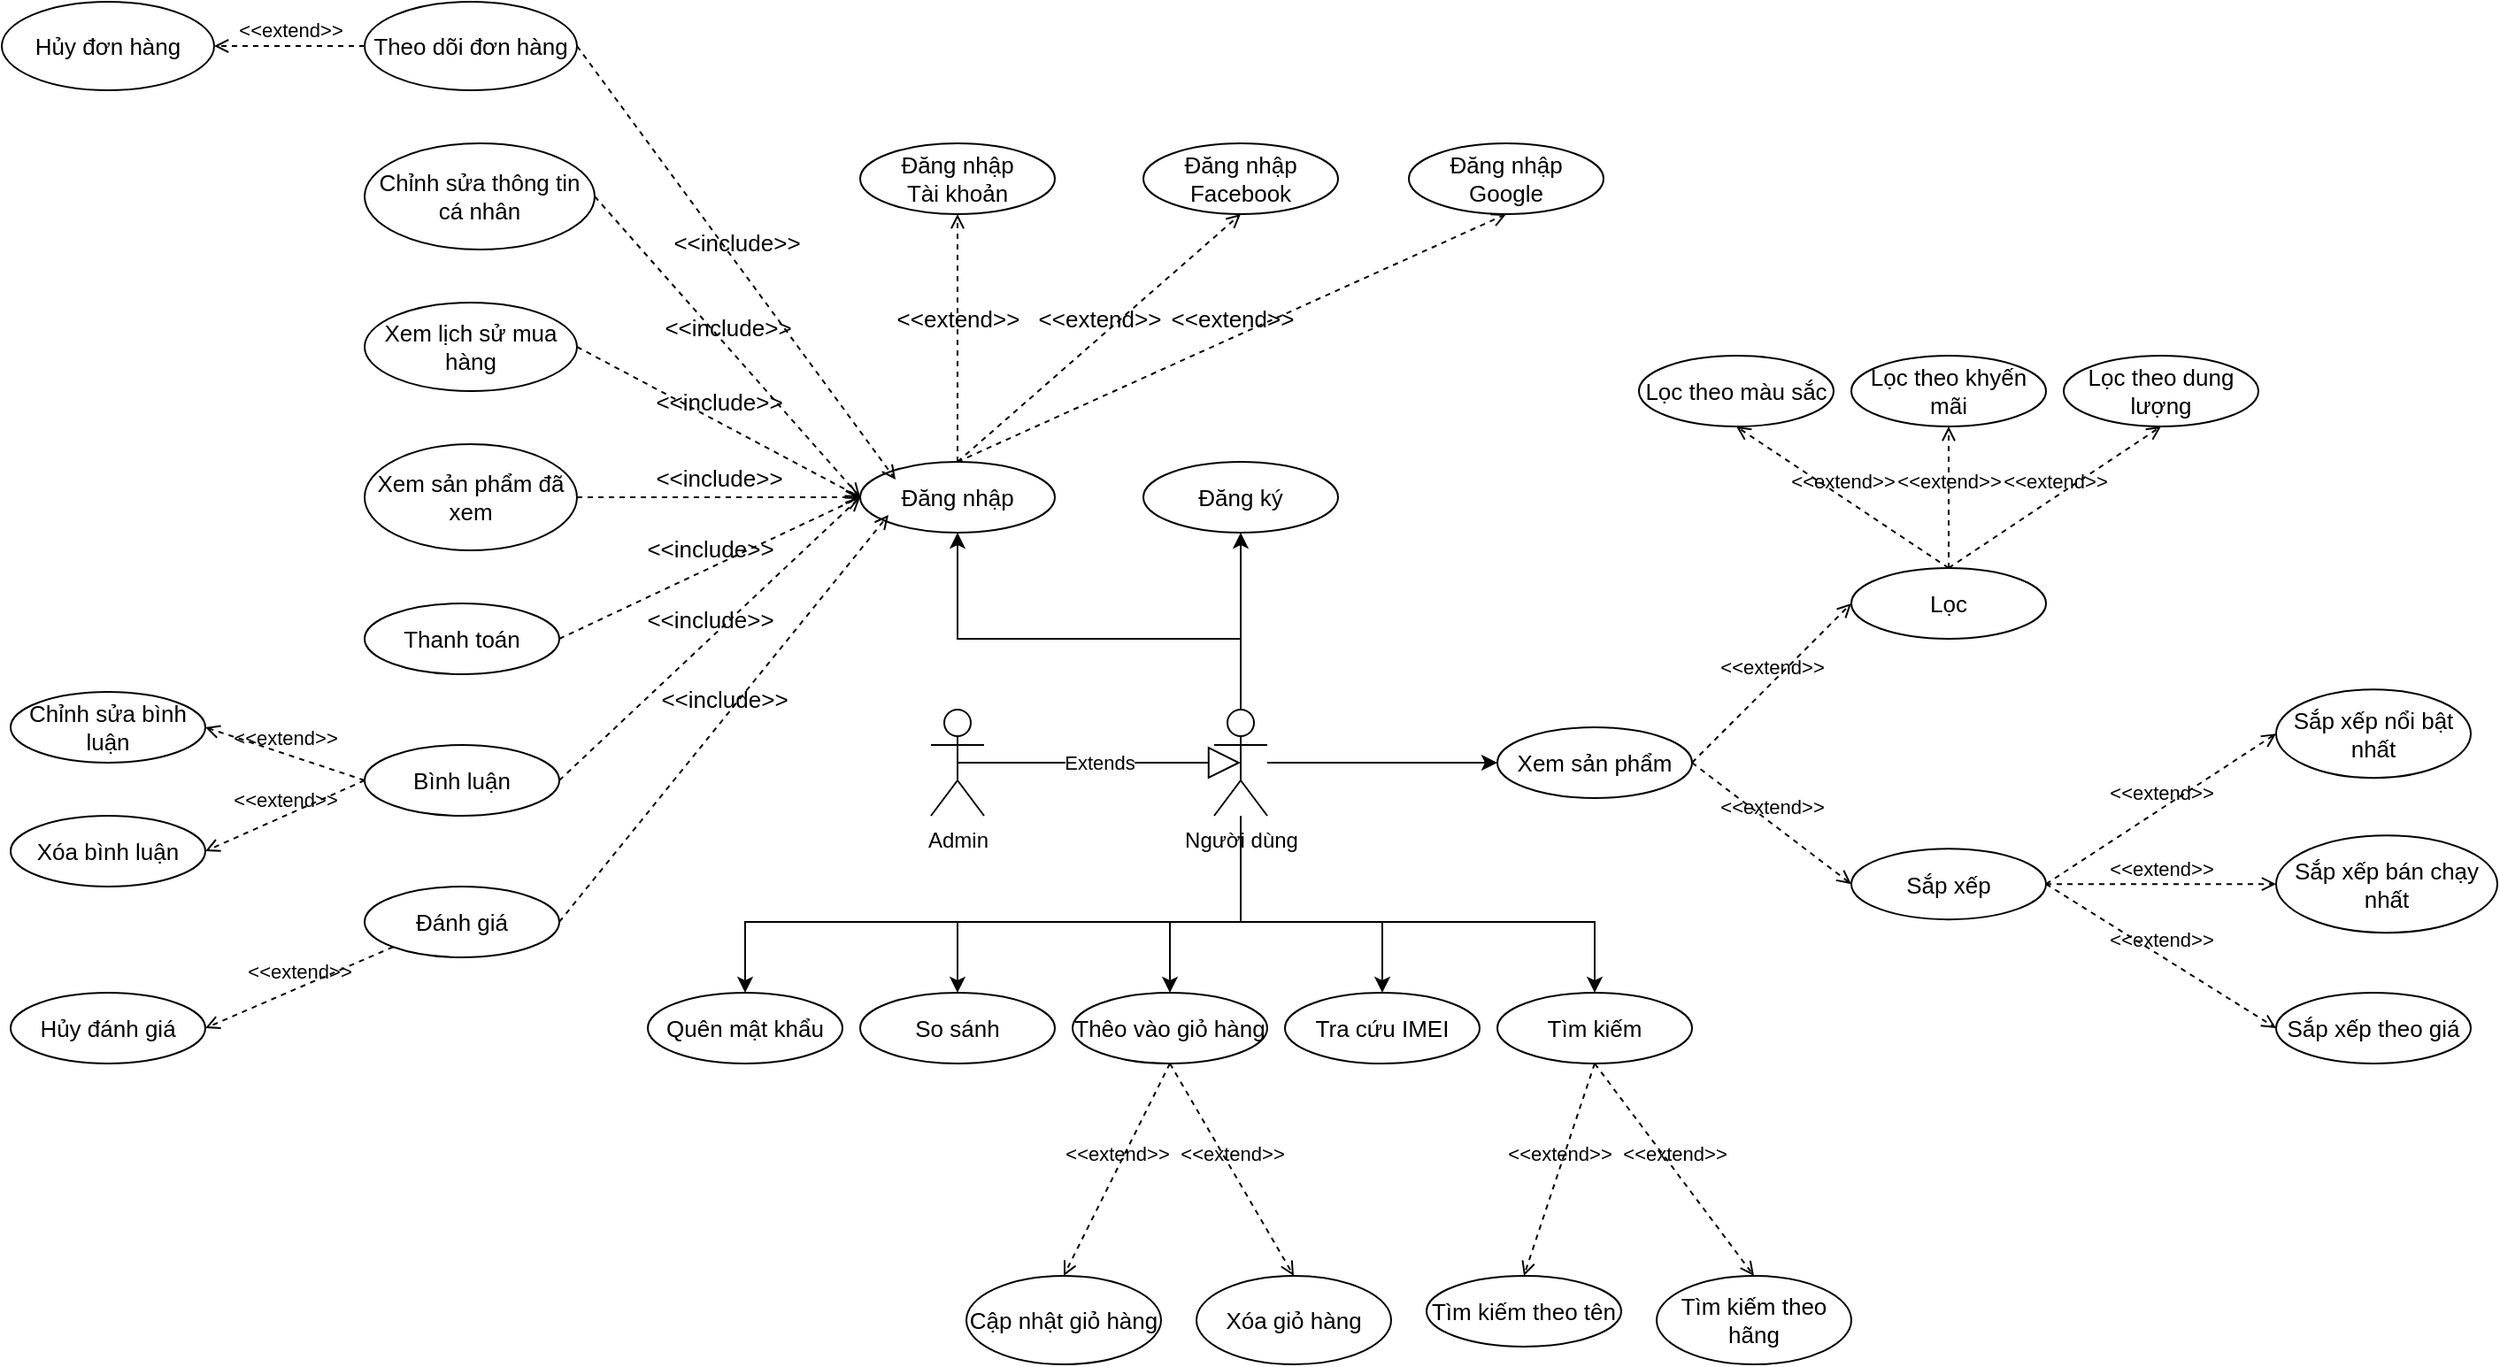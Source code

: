 <mxfile version="14.5.1" type="device"><diagram id="bqjBC44JYq5-XLAw16za" name="Page-1"><mxGraphModel dx="1703" dy="501" grid="1" gridSize="10" guides="1" tooltips="1" connect="1" arrows="1" fold="1" page="1" pageScale="1" pageWidth="850" pageHeight="1100" math="0" shadow="0"><root><mxCell id="0"/><mxCell id="1" parent="0"/><mxCell id="60ecFbBUlzreuD89ERRn-10" value="Đăng nhập" style="ellipse;whiteSpace=wrap;html=1;fontSize=13;" parent="1" vertex="1"><mxGeometry x="400" y="380" width="110" height="40" as="geometry"/></mxCell><mxCell id="60ecFbBUlzreuD89ERRn-11" value="Thanh toán" style="ellipse;whiteSpace=wrap;html=1;fontSize=13;" parent="1" vertex="1"><mxGeometry x="120" y="460" width="110" height="40" as="geometry"/></mxCell><mxCell id="60ecFbBUlzreuD89ERRn-12" value="Bình luận" style="ellipse;whiteSpace=wrap;html=1;fontSize=13;" parent="1" vertex="1"><mxGeometry x="120" y="540" width="110" height="40" as="geometry"/></mxCell><mxCell id="60ecFbBUlzreuD89ERRn-13" value="Đánh giá" style="ellipse;whiteSpace=wrap;html=1;fontSize=13;" parent="1" vertex="1"><mxGeometry x="120" y="620" width="110" height="40" as="geometry"/></mxCell><mxCell id="60ecFbBUlzreuD89ERRn-15" value="Chỉnh sửa thông tin cá nhân" style="ellipse;whiteSpace=wrap;html=1;fontSize=13;" parent="1" vertex="1"><mxGeometry x="120" y="200" width="130" height="60" as="geometry"/></mxCell><mxCell id="60ecFbBUlzreuD89ERRn-16" value="Xem lịch sử mua hàng" style="ellipse;whiteSpace=wrap;html=1;fontSize=13;" parent="1" vertex="1"><mxGeometry x="120" y="290" width="120" height="50" as="geometry"/></mxCell><mxCell id="60ecFbBUlzreuD89ERRn-17" value="Xem sản phẩm đã xem" style="ellipse;whiteSpace=wrap;html=1;fontSize=13;" parent="1" vertex="1"><mxGeometry x="120" y="370" width="120" height="60" as="geometry"/></mxCell><mxCell id="60ecFbBUlzreuD89ERRn-18" value="Quên mật khẩu" style="ellipse;whiteSpace=wrap;html=1;fontSize=13;" parent="1" vertex="1"><mxGeometry x="280" y="680" width="110" height="40" as="geometry"/></mxCell><mxCell id="60ecFbBUlzreuD89ERRn-19" value="Xem sản phẩm" style="ellipse;whiteSpace=wrap;html=1;fontSize=13;" parent="1" vertex="1"><mxGeometry x="760" y="530" width="110" height="40" as="geometry"/></mxCell><mxCell id="60ecFbBUlzreuD89ERRn-20" value="Thêo vào giỏ hàng" style="ellipse;whiteSpace=wrap;html=1;fontSize=13;" parent="1" vertex="1"><mxGeometry x="520" y="680" width="110" height="40" as="geometry"/></mxCell><mxCell id="60ecFbBUlzreuD89ERRn-21" value="Tìm kiếm" style="ellipse;whiteSpace=wrap;html=1;fontSize=13;" parent="1" vertex="1"><mxGeometry x="760" y="680" width="110" height="40" as="geometry"/></mxCell><mxCell id="60ecFbBUlzreuD89ERRn-23" value="Tìm kiếm theo tên" style="ellipse;whiteSpace=wrap;html=1;fontSize=13;" parent="1" vertex="1"><mxGeometry x="720" y="840" width="110" height="40" as="geometry"/></mxCell><mxCell id="60ecFbBUlzreuD89ERRn-24" value="Tìm kiếm theo hãng" style="ellipse;whiteSpace=wrap;html=1;fontSize=13;" parent="1" vertex="1"><mxGeometry x="850" y="840" width="110" height="50" as="geometry"/></mxCell><mxCell id="60ecFbBUlzreuD89ERRn-26" value="So sánh" style="ellipse;whiteSpace=wrap;html=1;fontSize=13;" parent="1" vertex="1"><mxGeometry x="400" y="680" width="110" height="40" as="geometry"/></mxCell><mxCell id="60ecFbBUlzreuD89ERRn-31" value="Đăng ký" style="ellipse;whiteSpace=wrap;html=1;fontSize=13;" parent="1" vertex="1"><mxGeometry x="560" y="380" width="110" height="40" as="geometry"/></mxCell><mxCell id="60ecFbBUlzreuD89ERRn-36" value="&amp;lt;&amp;lt;include&amp;gt;&amp;gt;" style="html=1;verticalAlign=bottom;labelBackgroundColor=none;endArrow=open;endFill=0;dashed=1;fontSize=13;exitX=1;exitY=0.5;exitDx=0;exitDy=0;entryX=0;entryY=0.5;entryDx=0;entryDy=0;" parent="1" source="60ecFbBUlzreuD89ERRn-15" target="60ecFbBUlzreuD89ERRn-10" edge="1"><mxGeometry width="160" relative="1" as="geometry"><mxPoint x="420" y="230" as="sourcePoint"/><mxPoint x="400" y="400" as="targetPoint"/></mxGeometry></mxCell><mxCell id="60ecFbBUlzreuD89ERRn-39" value="&amp;lt;&amp;lt;include&amp;gt;&amp;gt;" style="html=1;verticalAlign=bottom;labelBackgroundColor=none;endArrow=open;endFill=0;dashed=1;fontSize=13;exitX=1;exitY=0.5;exitDx=0;exitDy=0;entryX=0;entryY=0.5;entryDx=0;entryDy=0;" parent="1" source="60ecFbBUlzreuD89ERRn-16" target="60ecFbBUlzreuD89ERRn-10" edge="1"><mxGeometry width="160" relative="1" as="geometry"><mxPoint x="520" y="250" as="sourcePoint"/><mxPoint x="680" y="250" as="targetPoint"/></mxGeometry></mxCell><mxCell id="60ecFbBUlzreuD89ERRn-40" value="&amp;lt;&amp;lt;include&amp;gt;&amp;gt;" style="html=1;verticalAlign=bottom;labelBackgroundColor=none;endArrow=open;endFill=0;dashed=1;fontSize=13;exitX=1;exitY=0.5;exitDx=0;exitDy=0;entryX=0;entryY=0.5;entryDx=0;entryDy=0;" parent="1" source="60ecFbBUlzreuD89ERRn-17" target="60ecFbBUlzreuD89ERRn-10" edge="1"><mxGeometry width="160" relative="1" as="geometry"><mxPoint x="330" y="500" as="sourcePoint"/><mxPoint x="490" y="500" as="targetPoint"/></mxGeometry></mxCell><mxCell id="60ecFbBUlzreuD89ERRn-41" value="&amp;lt;&amp;lt;include&amp;gt;&amp;gt;" style="html=1;verticalAlign=bottom;labelBackgroundColor=none;endArrow=open;endFill=0;dashed=1;fontSize=13;exitX=1;exitY=0.5;exitDx=0;exitDy=0;entryX=0;entryY=0.5;entryDx=0;entryDy=0;" parent="1" source="60ecFbBUlzreuD89ERRn-11" target="60ecFbBUlzreuD89ERRn-10" edge="1"><mxGeometry width="160" relative="1" as="geometry"><mxPoint x="320" y="500" as="sourcePoint"/><mxPoint x="480" y="500" as="targetPoint"/></mxGeometry></mxCell><mxCell id="60ecFbBUlzreuD89ERRn-42" value="&amp;lt;&amp;lt;include&amp;gt;&amp;gt;" style="html=1;verticalAlign=bottom;labelBackgroundColor=none;endArrow=open;endFill=0;dashed=1;fontSize=13;exitX=1;exitY=0.5;exitDx=0;exitDy=0;entryX=0;entryY=0.5;entryDx=0;entryDy=0;" parent="1" source="60ecFbBUlzreuD89ERRn-12" target="60ecFbBUlzreuD89ERRn-10" edge="1"><mxGeometry width="160" relative="1" as="geometry"><mxPoint x="380" y="520" as="sourcePoint"/><mxPoint x="540" y="520" as="targetPoint"/></mxGeometry></mxCell><mxCell id="60ecFbBUlzreuD89ERRn-43" value="&amp;lt;&amp;lt;include&amp;gt;&amp;gt;" style="html=1;verticalAlign=bottom;labelBackgroundColor=none;endArrow=open;endFill=0;dashed=1;fontSize=13;exitX=1;exitY=0.5;exitDx=0;exitDy=0;" parent="1" source="60ecFbBUlzreuD89ERRn-13" edge="1"><mxGeometry width="160" relative="1" as="geometry"><mxPoint x="200" y="740" as="sourcePoint"/><mxPoint x="416" y="410" as="targetPoint"/></mxGeometry></mxCell><mxCell id="60ecFbBUlzreuD89ERRn-49" value="Đăng nhập&lt;br&gt;Tài khoản" style="ellipse;whiteSpace=wrap;html=1;fontSize=13;" parent="1" vertex="1"><mxGeometry x="400" y="200" width="110" height="40" as="geometry"/></mxCell><mxCell id="60ecFbBUlzreuD89ERRn-50" value="Đăng nhập&lt;br&gt;Facebook" style="ellipse;whiteSpace=wrap;html=1;fontSize=13;" parent="1" vertex="1"><mxGeometry x="560" y="200" width="110" height="40" as="geometry"/></mxCell><mxCell id="60ecFbBUlzreuD89ERRn-51" value="Đăng nhập Google" style="ellipse;whiteSpace=wrap;html=1;fontSize=13;" parent="1" vertex="1"><mxGeometry x="710" y="200" width="110" height="40" as="geometry"/></mxCell><mxCell id="60ecFbBUlzreuD89ERRn-52" value="&amp;lt;&amp;lt;extend&amp;gt;&amp;gt;" style="html=1;verticalAlign=bottom;labelBackgroundColor=none;endArrow=open;endFill=0;dashed=1;fontSize=13;exitX=0.5;exitY=0;exitDx=0;exitDy=0;entryX=0.5;entryY=1;entryDx=0;entryDy=0;" parent="1" source="60ecFbBUlzreuD89ERRn-10" target="60ecFbBUlzreuD89ERRn-49" edge="1"><mxGeometry width="160" relative="1" as="geometry"><mxPoint x="460" y="330" as="sourcePoint"/><mxPoint x="620" y="330" as="targetPoint"/></mxGeometry></mxCell><mxCell id="60ecFbBUlzreuD89ERRn-53" value="&amp;lt;&amp;lt;extend&amp;gt;&amp;gt;" style="html=1;verticalAlign=bottom;labelBackgroundColor=none;endArrow=open;endFill=0;dashed=1;fontSize=13;exitX=0.5;exitY=0;exitDx=0;exitDy=0;entryX=0.5;entryY=1;entryDx=0;entryDy=0;" parent="1" source="60ecFbBUlzreuD89ERRn-10" target="60ecFbBUlzreuD89ERRn-50" edge="1"><mxGeometry width="160" relative="1" as="geometry"><mxPoint x="465" y="390.0" as="sourcePoint"/><mxPoint x="465" y="260" as="targetPoint"/></mxGeometry></mxCell><mxCell id="60ecFbBUlzreuD89ERRn-54" value="&amp;lt;&amp;lt;extend&amp;gt;&amp;gt;" style="html=1;verticalAlign=bottom;labelBackgroundColor=none;endArrow=open;endFill=0;dashed=1;fontSize=13;exitX=0.5;exitY=0;exitDx=0;exitDy=0;entryX=0.5;entryY=1;entryDx=0;entryDy=0;" parent="1" source="60ecFbBUlzreuD89ERRn-10" target="60ecFbBUlzreuD89ERRn-51" edge="1"><mxGeometry width="160" relative="1" as="geometry"><mxPoint x="465" y="390.0" as="sourcePoint"/><mxPoint x="585" y="260" as="targetPoint"/></mxGeometry></mxCell><mxCell id="60ecFbBUlzreuD89ERRn-55" value="Cập nhật giỏ hàng" style="ellipse;whiteSpace=wrap;html=1;fontSize=13;" parent="1" vertex="1"><mxGeometry x="460" y="840" width="110" height="50" as="geometry"/></mxCell><mxCell id="60ecFbBUlzreuD89ERRn-56" value="Xóa giỏ hàng" style="ellipse;whiteSpace=wrap;html=1;fontSize=13;" parent="1" vertex="1"><mxGeometry x="590" y="840" width="110" height="50" as="geometry"/></mxCell><mxCell id="M0JY0uztgxaYlaWAghpS-29" style="edgeStyle=orthogonalEdgeStyle;rounded=0;orthogonalLoop=1;jettySize=auto;html=1;entryX=0.5;entryY=0;entryDx=0;entryDy=0;" edge="1" parent="1" source="VF1UdYFl28tYzCCaSN10-1" target="60ecFbBUlzreuD89ERRn-18"><mxGeometry relative="1" as="geometry"><Array as="points"><mxPoint x="615" y="640"/><mxPoint x="335" y="640"/></Array></mxGeometry></mxCell><mxCell id="M0JY0uztgxaYlaWAghpS-30" style="edgeStyle=orthogonalEdgeStyle;rounded=0;orthogonalLoop=1;jettySize=auto;html=1;" edge="1" parent="1" source="VF1UdYFl28tYzCCaSN10-1" target="60ecFbBUlzreuD89ERRn-26"><mxGeometry relative="1" as="geometry"><Array as="points"><mxPoint x="615" y="640"/><mxPoint x="455" y="640"/></Array></mxGeometry></mxCell><mxCell id="M0JY0uztgxaYlaWAghpS-31" style="edgeStyle=orthogonalEdgeStyle;rounded=0;orthogonalLoop=1;jettySize=auto;html=1;entryX=0.5;entryY=0;entryDx=0;entryDy=0;" edge="1" parent="1" source="VF1UdYFl28tYzCCaSN10-1" target="60ecFbBUlzreuD89ERRn-20"><mxGeometry relative="1" as="geometry"><Array as="points"><mxPoint x="615" y="640"/><mxPoint x="575" y="640"/></Array></mxGeometry></mxCell><mxCell id="M0JY0uztgxaYlaWAghpS-32" style="edgeStyle=orthogonalEdgeStyle;rounded=0;orthogonalLoop=1;jettySize=auto;html=1;entryX=0.5;entryY=0;entryDx=0;entryDy=0;" edge="1" parent="1" source="VF1UdYFl28tYzCCaSN10-1" target="VF1UdYFl28tYzCCaSN10-4"><mxGeometry relative="1" as="geometry"><Array as="points"><mxPoint x="615" y="640"/><mxPoint x="695" y="640"/></Array></mxGeometry></mxCell><mxCell id="M0JY0uztgxaYlaWAghpS-33" style="edgeStyle=orthogonalEdgeStyle;rounded=0;orthogonalLoop=1;jettySize=auto;html=1;entryX=0.5;entryY=0;entryDx=0;entryDy=0;" edge="1" parent="1" source="VF1UdYFl28tYzCCaSN10-1" target="60ecFbBUlzreuD89ERRn-21"><mxGeometry relative="1" as="geometry"><Array as="points"><mxPoint x="615" y="640"/><mxPoint x="815" y="640"/></Array></mxGeometry></mxCell><mxCell id="M0JY0uztgxaYlaWAghpS-34" style="edgeStyle=orthogonalEdgeStyle;rounded=0;orthogonalLoop=1;jettySize=auto;html=1;entryX=0;entryY=0.5;entryDx=0;entryDy=0;" edge="1" parent="1" source="VF1UdYFl28tYzCCaSN10-1" target="60ecFbBUlzreuD89ERRn-19"><mxGeometry relative="1" as="geometry"/></mxCell><mxCell id="M0JY0uztgxaYlaWAghpS-35" style="edgeStyle=orthogonalEdgeStyle;rounded=0;orthogonalLoop=1;jettySize=auto;html=1;entryX=0.5;entryY=1;entryDx=0;entryDy=0;" edge="1" parent="1" source="VF1UdYFl28tYzCCaSN10-1" target="60ecFbBUlzreuD89ERRn-31"><mxGeometry relative="1" as="geometry"><Array as="points"><mxPoint x="615" y="420"/></Array></mxGeometry></mxCell><mxCell id="M0JY0uztgxaYlaWAghpS-37" style="edgeStyle=orthogonalEdgeStyle;rounded=0;orthogonalLoop=1;jettySize=auto;html=1;entryX=0.5;entryY=1;entryDx=0;entryDy=0;" edge="1" parent="1" source="VF1UdYFl28tYzCCaSN10-1" target="60ecFbBUlzreuD89ERRn-10"><mxGeometry relative="1" as="geometry"><Array as="points"><mxPoint x="615" y="480"/><mxPoint x="455" y="480"/></Array></mxGeometry></mxCell><mxCell id="VF1UdYFl28tYzCCaSN10-1" value="Người dùng" style="shape=umlActor;verticalLabelPosition=bottom;verticalAlign=top;html=1;outlineConnect=0;" parent="1" vertex="1"><mxGeometry x="600" y="520" width="30" height="60" as="geometry"/></mxCell><mxCell id="VF1UdYFl28tYzCCaSN10-4" value="Tra cứu IMEI" style="ellipse;whiteSpace=wrap;html=1;fontSize=13;" parent="1" vertex="1"><mxGeometry x="640" y="680" width="110" height="40" as="geometry"/></mxCell><mxCell id="bdvj-1nFFW0QK5NCMLRl-1" value="Lọc" style="ellipse;whiteSpace=wrap;html=1;fontSize=13;" parent="1" vertex="1"><mxGeometry x="960" y="440" width="110" height="40" as="geometry"/></mxCell><mxCell id="bdvj-1nFFW0QK5NCMLRl-2" value="Sắp xếp" style="ellipse;whiteSpace=wrap;html=1;fontSize=13;" parent="1" vertex="1"><mxGeometry x="960" y="598.57" width="110" height="40" as="geometry"/></mxCell><mxCell id="MyBn2hIuP0dGeVF73-s9-2" value="Admin" style="shape=umlActor;verticalLabelPosition=bottom;verticalAlign=top;html=1;outlineConnect=0;" parent="1" vertex="1"><mxGeometry x="440" y="520" width="30" height="60" as="geometry"/></mxCell><mxCell id="MyBn2hIuP0dGeVF73-s9-4" value="Extends" style="endArrow=block;endSize=16;endFill=0;html=1;entryX=0.5;entryY=0.5;entryDx=0;entryDy=0;entryPerimeter=0;exitX=0.5;exitY=0.5;exitDx=0;exitDy=0;exitPerimeter=0;" parent="1" source="MyBn2hIuP0dGeVF73-s9-2" target="VF1UdYFl28tYzCCaSN10-1" edge="1"><mxGeometry width="160" relative="1" as="geometry"><mxPoint x="720" y="559.5" as="sourcePoint"/><mxPoint x="880" y="559.5" as="targetPoint"/><Array as="points"><mxPoint x="510" y="550"/></Array></mxGeometry></mxCell><mxCell id="MyBn2hIuP0dGeVF73-s9-19" value="Sắp xếp theo giá" style="ellipse;whiteSpace=wrap;html=1;fontSize=13;" parent="1" vertex="1"><mxGeometry x="1200" y="680" width="110" height="40" as="geometry"/></mxCell><mxCell id="MyBn2hIuP0dGeVF73-s9-20" value="Sắp xếp nổi bật nhất" style="ellipse;whiteSpace=wrap;html=1;fontSize=13;" parent="1" vertex="1"><mxGeometry x="1200" y="508.57" width="110" height="50" as="geometry"/></mxCell><mxCell id="MyBn2hIuP0dGeVF73-s9-22" value="Sắp xếp bán chạy nhất" style="ellipse;whiteSpace=wrap;html=1;fontSize=13;" parent="1" vertex="1"><mxGeometry x="1200" y="591.07" width="125" height="55" as="geometry"/></mxCell><mxCell id="MyBn2hIuP0dGeVF73-s9-23" style="edgeStyle=orthogonalEdgeStyle;rounded=0;orthogonalLoop=1;jettySize=auto;html=1;exitX=0.5;exitY=1;exitDx=0;exitDy=0;" parent="1" source="MyBn2hIuP0dGeVF73-s9-19" target="MyBn2hIuP0dGeVF73-s9-19" edge="1"><mxGeometry relative="1" as="geometry"/></mxCell><mxCell id="MyBn2hIuP0dGeVF73-s9-28" value="Lọc theo dung lượng" style="ellipse;whiteSpace=wrap;html=1;fontSize=13;" parent="1" vertex="1"><mxGeometry x="1080" y="320" width="110" height="40" as="geometry"/></mxCell><mxCell id="MyBn2hIuP0dGeVF73-s9-29" value="Lọc theo màu sắc" style="ellipse;whiteSpace=wrap;html=1;fontSize=13;" parent="1" vertex="1"><mxGeometry x="840" y="320" width="110" height="40" as="geometry"/></mxCell><mxCell id="MyBn2hIuP0dGeVF73-s9-30" value="Lọc theo khyến mãi" style="ellipse;whiteSpace=wrap;html=1;fontSize=13;" parent="1" vertex="1"><mxGeometry x="960" y="320" width="110" height="40" as="geometry"/></mxCell><mxCell id="M0JY0uztgxaYlaWAghpS-3" value="Hủy đánh giá" style="ellipse;whiteSpace=wrap;html=1;fontSize=13;" vertex="1" parent="1"><mxGeometry x="-80" y="680" width="110" height="40" as="geometry"/></mxCell><mxCell id="M0JY0uztgxaYlaWAghpS-4" value="Chỉnh sửa bình luận" style="ellipse;whiteSpace=wrap;html=1;fontSize=13;" vertex="1" parent="1"><mxGeometry x="-80" y="510.0" width="110" height="40" as="geometry"/></mxCell><mxCell id="M0JY0uztgxaYlaWAghpS-5" value="Xóa bình luận" style="ellipse;whiteSpace=wrap;html=1;fontSize=13;" vertex="1" parent="1"><mxGeometry x="-80" y="580" width="110" height="40" as="geometry"/></mxCell><mxCell id="M0JY0uztgxaYlaWAghpS-6" value="&amp;lt;&amp;lt;extend&amp;gt;&amp;gt;" style="html=1;verticalAlign=bottom;labelBackgroundColor=none;endArrow=open;endFill=0;dashed=1;entryX=1;entryY=0.5;entryDx=0;entryDy=0;exitX=0;exitY=1;exitDx=0;exitDy=0;" edge="1" parent="1" source="60ecFbBUlzreuD89ERRn-13" target="M0JY0uztgxaYlaWAghpS-3"><mxGeometry width="160" relative="1" as="geometry"><mxPoint x="-90" y="440" as="sourcePoint"/><mxPoint x="70" y="440" as="targetPoint"/></mxGeometry></mxCell><mxCell id="M0JY0uztgxaYlaWAghpS-7" value="&amp;lt;&amp;lt;extend&amp;gt;&amp;gt;" style="html=1;verticalAlign=bottom;labelBackgroundColor=none;endArrow=open;endFill=0;dashed=1;entryX=1;entryY=0.5;entryDx=0;entryDy=0;exitX=0;exitY=0.5;exitDx=0;exitDy=0;" edge="1" parent="1" source="60ecFbBUlzreuD89ERRn-12" target="M0JY0uztgxaYlaWAghpS-4"><mxGeometry width="160" relative="1" as="geometry"><mxPoint x="102.583" y="476.989" as="sourcePoint"/><mxPoint x="-20.003" y="508.571" as="targetPoint"/></mxGeometry></mxCell><mxCell id="M0JY0uztgxaYlaWAghpS-8" value="&amp;lt;&amp;lt;extend&amp;gt;&amp;gt;" style="html=1;verticalAlign=bottom;labelBackgroundColor=none;endArrow=open;endFill=0;dashed=1;entryX=1;entryY=0.5;entryDx=0;entryDy=0;exitX=0;exitY=0.5;exitDx=0;exitDy=0;" edge="1" parent="1" source="60ecFbBUlzreuD89ERRn-12" target="M0JY0uztgxaYlaWAghpS-5"><mxGeometry width="160" relative="1" as="geometry"><mxPoint x="156.293" y="674.209" as="sourcePoint"/><mxPoint x="33.707" y="705.791" as="targetPoint"/></mxGeometry></mxCell><mxCell id="M0JY0uztgxaYlaWAghpS-9" value="&amp;lt;&amp;lt;extend&amp;gt;&amp;gt;" style="html=1;verticalAlign=bottom;labelBackgroundColor=none;endArrow=open;endFill=0;dashed=1;entryX=0.5;entryY=0;entryDx=0;entryDy=0;exitX=0.5;exitY=1;exitDx=0;exitDy=0;" edge="1" parent="1" source="60ecFbBUlzreuD89ERRn-20" target="60ecFbBUlzreuD89ERRn-55"><mxGeometry width="160" relative="1" as="geometry"><mxPoint x="470.003" y="779.999" as="sourcePoint"/><mxPoint x="347.417" y="811.581" as="targetPoint"/></mxGeometry></mxCell><mxCell id="M0JY0uztgxaYlaWAghpS-10" value="&amp;lt;&amp;lt;extend&amp;gt;&amp;gt;" style="html=1;verticalAlign=bottom;labelBackgroundColor=none;endArrow=open;endFill=0;dashed=1;entryX=0.5;entryY=0;entryDx=0;entryDy=0;exitX=0.5;exitY=1;exitDx=0;exitDy=0;" edge="1" parent="1" source="60ecFbBUlzreuD89ERRn-20" target="60ecFbBUlzreuD89ERRn-56"><mxGeometry width="160" relative="1" as="geometry"><mxPoint x="585" y="730" as="sourcePoint"/><mxPoint x="525" y="850" as="targetPoint"/></mxGeometry></mxCell><mxCell id="M0JY0uztgxaYlaWAghpS-11" value="&amp;lt;&amp;lt;extend&amp;gt;&amp;gt;" style="html=1;verticalAlign=bottom;labelBackgroundColor=none;endArrow=open;endFill=0;dashed=1;entryX=0.5;entryY=0;entryDx=0;entryDy=0;exitX=0.5;exitY=1;exitDx=0;exitDy=0;" edge="1" parent="1" source="60ecFbBUlzreuD89ERRn-21" target="60ecFbBUlzreuD89ERRn-23"><mxGeometry width="160" relative="1" as="geometry"><mxPoint x="595" y="740" as="sourcePoint"/><mxPoint x="535" y="860" as="targetPoint"/></mxGeometry></mxCell><mxCell id="M0JY0uztgxaYlaWAghpS-12" value="&amp;lt;&amp;lt;extend&amp;gt;&amp;gt;" style="html=1;verticalAlign=bottom;labelBackgroundColor=none;endArrow=open;endFill=0;dashed=1;entryX=0.5;entryY=0;entryDx=0;entryDy=0;exitX=0.5;exitY=1;exitDx=0;exitDy=0;" edge="1" parent="1" source="60ecFbBUlzreuD89ERRn-21" target="60ecFbBUlzreuD89ERRn-24"><mxGeometry width="160" relative="1" as="geometry"><mxPoint x="605" y="750" as="sourcePoint"/><mxPoint x="545" y="870" as="targetPoint"/></mxGeometry></mxCell><mxCell id="M0JY0uztgxaYlaWAghpS-14" value="&amp;lt;&amp;lt;extend&amp;gt;&amp;gt;" style="html=1;verticalAlign=bottom;labelBackgroundColor=none;endArrow=open;endFill=0;dashed=1;entryX=0;entryY=0.5;entryDx=0;entryDy=0;exitX=1;exitY=0.5;exitDx=0;exitDy=0;" edge="1" parent="1" source="60ecFbBUlzreuD89ERRn-19" target="bdvj-1nFFW0QK5NCMLRl-1"><mxGeometry width="160" relative="1" as="geometry"><mxPoint x="910" y="490" as="sourcePoint"/><mxPoint x="850" y="610" as="targetPoint"/></mxGeometry></mxCell><mxCell id="M0JY0uztgxaYlaWAghpS-15" value="&amp;lt;&amp;lt;extend&amp;gt;&amp;gt;" style="html=1;verticalAlign=bottom;labelBackgroundColor=none;endArrow=open;endFill=0;dashed=1;entryX=0;entryY=0.5;entryDx=0;entryDy=0;exitX=1;exitY=0.5;exitDx=0;exitDy=0;" edge="1" parent="1" source="60ecFbBUlzreuD89ERRn-19" target="bdvj-1nFFW0QK5NCMLRl-2"><mxGeometry width="160" relative="1" as="geometry"><mxPoint x="880" y="560" as="sourcePoint"/><mxPoint x="970" y="470" as="targetPoint"/></mxGeometry></mxCell><mxCell id="M0JY0uztgxaYlaWAghpS-17" value="&amp;lt;&amp;lt;extend&amp;gt;&amp;gt;" style="html=1;verticalAlign=bottom;labelBackgroundColor=none;endArrow=open;endFill=0;dashed=1;entryX=0.5;entryY=1;entryDx=0;entryDy=0;exitX=0.5;exitY=0;exitDx=0;exitDy=0;" edge="1" parent="1" source="bdvj-1nFFW0QK5NCMLRl-1" target="MyBn2hIuP0dGeVF73-s9-29"><mxGeometry width="160" relative="1" as="geometry"><mxPoint x="900" y="580" as="sourcePoint"/><mxPoint x="990" y="490" as="targetPoint"/></mxGeometry></mxCell><mxCell id="M0JY0uztgxaYlaWAghpS-18" value="&amp;lt;&amp;lt;extend&amp;gt;&amp;gt;" style="html=1;verticalAlign=bottom;labelBackgroundColor=none;endArrow=open;endFill=0;dashed=1;entryX=0.5;entryY=1;entryDx=0;entryDy=0;" edge="1" parent="1" target="MyBn2hIuP0dGeVF73-s9-30"><mxGeometry width="160" relative="1" as="geometry"><mxPoint x="1015" y="440" as="sourcePoint"/><mxPoint x="1000" y="500" as="targetPoint"/></mxGeometry></mxCell><mxCell id="M0JY0uztgxaYlaWAghpS-19" value="&amp;lt;&amp;lt;extend&amp;gt;&amp;gt;" style="html=1;verticalAlign=bottom;labelBackgroundColor=none;endArrow=open;endFill=0;dashed=1;entryX=0.5;entryY=1;entryDx=0;entryDy=0;exitX=0.5;exitY=0;exitDx=0;exitDy=0;" edge="1" parent="1" source="bdvj-1nFFW0QK5NCMLRl-1" target="MyBn2hIuP0dGeVF73-s9-28"><mxGeometry width="160" relative="1" as="geometry"><mxPoint x="920" y="600" as="sourcePoint"/><mxPoint x="1010" y="510" as="targetPoint"/></mxGeometry></mxCell><mxCell id="M0JY0uztgxaYlaWAghpS-20" value="&amp;lt;&amp;lt;extend&amp;gt;&amp;gt;" style="html=1;verticalAlign=bottom;labelBackgroundColor=none;endArrow=open;endFill=0;dashed=1;entryX=0;entryY=0.5;entryDx=0;entryDy=0;exitX=1;exitY=0.5;exitDx=0;exitDy=0;" edge="1" parent="1" source="bdvj-1nFFW0QK5NCMLRl-2" target="MyBn2hIuP0dGeVF73-s9-20"><mxGeometry width="160" relative="1" as="geometry"><mxPoint x="930" y="610" as="sourcePoint"/><mxPoint x="1020" y="520" as="targetPoint"/></mxGeometry></mxCell><mxCell id="M0JY0uztgxaYlaWAghpS-21" value="&amp;lt;&amp;lt;extend&amp;gt;&amp;gt;" style="html=1;verticalAlign=bottom;labelBackgroundColor=none;endArrow=open;endFill=0;dashed=1;entryX=0;entryY=0.5;entryDx=0;entryDy=0;exitX=1;exitY=0.5;exitDx=0;exitDy=0;" edge="1" parent="1" source="bdvj-1nFFW0QK5NCMLRl-2" target="MyBn2hIuP0dGeVF73-s9-22"><mxGeometry width="160" relative="1" as="geometry"><mxPoint x="1070" y="640" as="sourcePoint"/><mxPoint x="1030" y="530" as="targetPoint"/></mxGeometry></mxCell><mxCell id="M0JY0uztgxaYlaWAghpS-23" value="&amp;lt;&amp;lt;extend&amp;gt;&amp;gt;" style="html=1;verticalAlign=bottom;labelBackgroundColor=none;endArrow=open;endFill=0;dashed=1;entryX=0;entryY=0.5;entryDx=0;entryDy=0;exitX=1;exitY=0.5;exitDx=0;exitDy=0;" edge="1" parent="1" source="bdvj-1nFFW0QK5NCMLRl-2" target="MyBn2hIuP0dGeVF73-s9-19"><mxGeometry width="160" relative="1" as="geometry"><mxPoint x="950" y="630" as="sourcePoint"/><mxPoint x="1040" y="540" as="targetPoint"/></mxGeometry></mxCell><mxCell id="M0JY0uztgxaYlaWAghpS-24" value="Theo dõi đơn hàng" style="ellipse;whiteSpace=wrap;html=1;fontSize=13;" vertex="1" parent="1"><mxGeometry x="120" y="120" width="120" height="50" as="geometry"/></mxCell><mxCell id="M0JY0uztgxaYlaWAghpS-25" value="&amp;lt;&amp;lt;include&amp;gt;&amp;gt;" style="html=1;verticalAlign=bottom;labelBackgroundColor=none;endArrow=open;endFill=0;dashed=1;fontSize=13;exitX=1;exitY=0.5;exitDx=0;exitDy=0;" edge="1" parent="1" source="M0JY0uztgxaYlaWAghpS-24"><mxGeometry width="160" relative="1" as="geometry"><mxPoint x="263.89" y="200" as="sourcePoint"/><mxPoint x="420" y="390" as="targetPoint"/></mxGeometry></mxCell><mxCell id="M0JY0uztgxaYlaWAghpS-26" value="Hủy đơn hàng" style="ellipse;whiteSpace=wrap;html=1;fontSize=13;" vertex="1" parent="1"><mxGeometry x="-85" y="120" width="120" height="50" as="geometry"/></mxCell><mxCell id="M0JY0uztgxaYlaWAghpS-27" value="&amp;lt;&amp;lt;extend&amp;gt;&amp;gt;" style="html=1;verticalAlign=bottom;labelBackgroundColor=none;endArrow=open;endFill=0;dashed=1;entryX=1;entryY=0.5;entryDx=0;entryDy=0;exitX=0;exitY=0.5;exitDx=0;exitDy=0;" edge="1" parent="1" source="M0JY0uztgxaYlaWAghpS-24" target="M0JY0uztgxaYlaWAghpS-26"><mxGeometry width="160" relative="1" as="geometry"><mxPoint x="10" y="220" as="sourcePoint"/><mxPoint x="-80" y="190" as="targetPoint"/></mxGeometry></mxCell></root></mxGraphModel></diagram></mxfile>